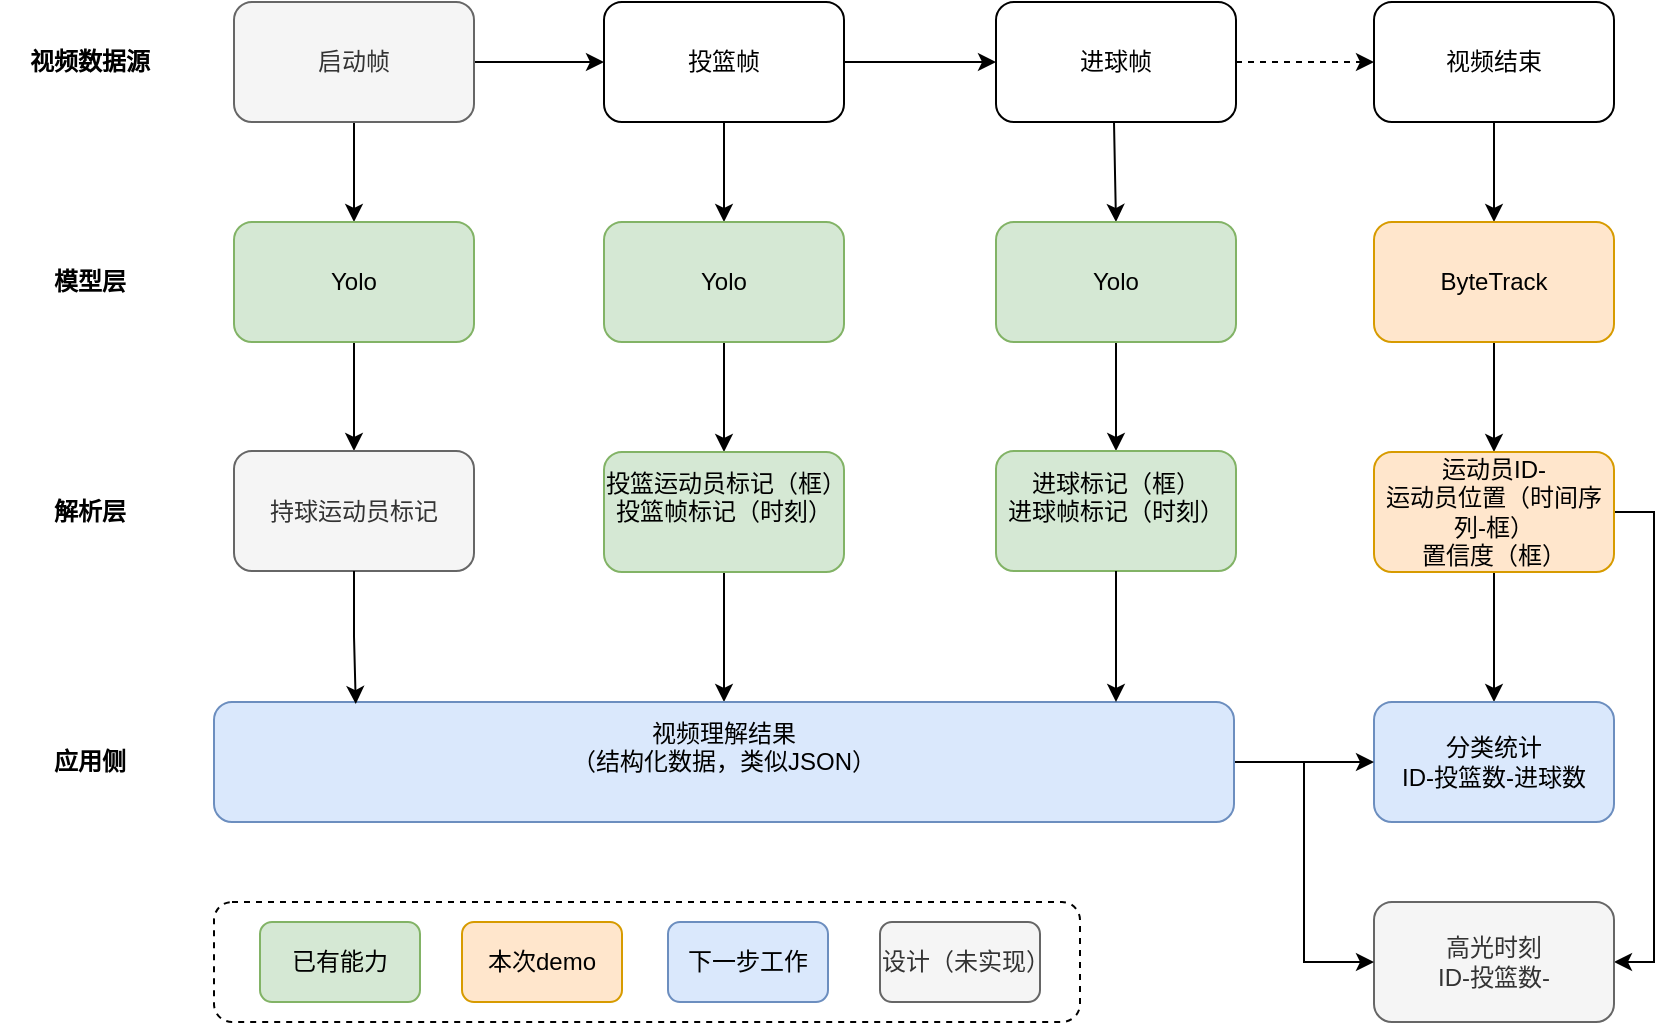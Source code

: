 <mxfile version="24.9.3">
  <diagram name="第 1 页" id="_Cz32m0UeyZbAlJcYrDN">
    <mxGraphModel dx="1306" dy="835" grid="1" gridSize="10" guides="1" tooltips="1" connect="1" arrows="1" fold="1" page="1" pageScale="1" pageWidth="827" pageHeight="1169" math="0" shadow="0">
      <root>
        <mxCell id="0" />
        <mxCell id="1" parent="0" />
        <mxCell id="YBBVw-wKU_-YF40z0CCw-42" value="" style="rounded=1;whiteSpace=wrap;html=1;dashed=1;" parent="1" vertex="1">
          <mxGeometry x="107" y="750" width="433" height="60" as="geometry" />
        </mxCell>
        <mxCell id="YBBVw-wKU_-YF40z0CCw-2" style="edgeStyle=orthogonalEdgeStyle;rounded=0;orthogonalLoop=1;jettySize=auto;html=1;exitX=1;exitY=0.5;exitDx=0;exitDy=0;" parent="1" source="YBBVw-wKU_-YF40z0CCw-1" target="YBBVw-wKU_-YF40z0CCw-3" edge="1">
          <mxGeometry relative="1" as="geometry">
            <mxPoint x="307" y="330" as="targetPoint" />
          </mxGeometry>
        </mxCell>
        <mxCell id="YBBVw-wKU_-YF40z0CCw-8" style="edgeStyle=orthogonalEdgeStyle;rounded=0;orthogonalLoop=1;jettySize=auto;html=1;exitX=0.5;exitY=1;exitDx=0;exitDy=0;entryX=0.5;entryY=0;entryDx=0;entryDy=0;" parent="1" source="YBBVw-wKU_-YF40z0CCw-1" target="YBBVw-wKU_-YF40z0CCw-9" edge="1">
          <mxGeometry relative="1" as="geometry">
            <mxPoint x="177" y="430" as="targetPoint" />
          </mxGeometry>
        </mxCell>
        <mxCell id="YBBVw-wKU_-YF40z0CCw-1" value="启动帧" style="rounded=1;whiteSpace=wrap;html=1;fillColor=#f5f5f5;fontColor=#333333;strokeColor=#666666;" parent="1" vertex="1">
          <mxGeometry x="117" y="300" width="120" height="60" as="geometry" />
        </mxCell>
        <mxCell id="YBBVw-wKU_-YF40z0CCw-5" style="edgeStyle=orthogonalEdgeStyle;rounded=0;orthogonalLoop=1;jettySize=auto;html=1;exitX=1;exitY=0.5;exitDx=0;exitDy=0;entryX=0;entryY=0.5;entryDx=0;entryDy=0;" parent="1" source="YBBVw-wKU_-YF40z0CCw-3" target="YBBVw-wKU_-YF40z0CCw-4" edge="1">
          <mxGeometry relative="1" as="geometry" />
        </mxCell>
        <mxCell id="YBBVw-wKU_-YF40z0CCw-3" value="投篮帧" style="rounded=1;whiteSpace=wrap;html=1;" parent="1" vertex="1">
          <mxGeometry x="302" y="300" width="120" height="60" as="geometry" />
        </mxCell>
        <mxCell id="YBBVw-wKU_-YF40z0CCw-7" style="edgeStyle=orthogonalEdgeStyle;rounded=0;orthogonalLoop=1;jettySize=auto;html=1;exitX=1;exitY=0.5;exitDx=0;exitDy=0;dashed=1;" parent="1" source="YBBVw-wKU_-YF40z0CCw-4" target="YBBVw-wKU_-YF40z0CCw-6" edge="1">
          <mxGeometry relative="1" as="geometry" />
        </mxCell>
        <mxCell id="YBBVw-wKU_-YF40z0CCw-4" value="进球帧" style="rounded=1;whiteSpace=wrap;html=1;" parent="1" vertex="1">
          <mxGeometry x="498" y="300" width="120" height="60" as="geometry" />
        </mxCell>
        <mxCell id="YBBVw-wKU_-YF40z0CCw-21" style="edgeStyle=orthogonalEdgeStyle;rounded=0;orthogonalLoop=1;jettySize=auto;html=1;exitX=0.5;exitY=1;exitDx=0;exitDy=0;entryX=0.5;entryY=0;entryDx=0;entryDy=0;" parent="1" source="YBBVw-wKU_-YF40z0CCw-6" target="YBBVw-wKU_-YF40z0CCw-20" edge="1">
          <mxGeometry relative="1" as="geometry" />
        </mxCell>
        <mxCell id="YBBVw-wKU_-YF40z0CCw-6" value="视频结束" style="rounded=1;whiteSpace=wrap;html=1;" parent="1" vertex="1">
          <mxGeometry x="687" y="300" width="120" height="60" as="geometry" />
        </mxCell>
        <mxCell id="YBBVw-wKU_-YF40z0CCw-10" style="edgeStyle=orthogonalEdgeStyle;rounded=0;orthogonalLoop=1;jettySize=auto;html=1;exitX=0.5;exitY=1;exitDx=0;exitDy=0;" parent="1" source="YBBVw-wKU_-YF40z0CCw-9" target="YBBVw-wKU_-YF40z0CCw-11" edge="1">
          <mxGeometry relative="1" as="geometry">
            <mxPoint x="177" y="530" as="targetPoint" />
          </mxGeometry>
        </mxCell>
        <mxCell id="YBBVw-wKU_-YF40z0CCw-9" value="Yolo" style="rounded=1;whiteSpace=wrap;html=1;fillColor=#d5e8d4;strokeColor=#82b366;" parent="1" vertex="1">
          <mxGeometry x="117" y="410" width="120" height="60" as="geometry" />
        </mxCell>
        <mxCell id="YBBVw-wKU_-YF40z0CCw-11" value="持球运动员标记" style="rounded=1;whiteSpace=wrap;html=1;fillColor=#f5f5f5;fontColor=#333333;strokeColor=#666666;" parent="1" vertex="1">
          <mxGeometry x="117" y="524.5" width="120" height="60" as="geometry" />
        </mxCell>
        <mxCell id="YBBVw-wKU_-YF40z0CCw-12" style="edgeStyle=orthogonalEdgeStyle;rounded=0;orthogonalLoop=1;jettySize=auto;html=1;exitX=0.5;exitY=1;exitDx=0;exitDy=0;entryX=0.5;entryY=0;entryDx=0;entryDy=0;" parent="1" source="YBBVw-wKU_-YF40z0CCw-3" target="YBBVw-wKU_-YF40z0CCw-14" edge="1">
          <mxGeometry relative="1" as="geometry">
            <mxPoint x="367" y="430" as="targetPoint" />
            <mxPoint x="367" y="360" as="sourcePoint" />
          </mxGeometry>
        </mxCell>
        <mxCell id="YBBVw-wKU_-YF40z0CCw-13" style="edgeStyle=orthogonalEdgeStyle;rounded=0;orthogonalLoop=1;jettySize=auto;html=1;exitX=0.5;exitY=1;exitDx=0;exitDy=0;" parent="1" source="YBBVw-wKU_-YF40z0CCw-14" target="YBBVw-wKU_-YF40z0CCw-15" edge="1">
          <mxGeometry relative="1" as="geometry">
            <mxPoint x="367" y="530" as="targetPoint" />
          </mxGeometry>
        </mxCell>
        <mxCell id="YBBVw-wKU_-YF40z0CCw-14" value="Yolo" style="rounded=1;whiteSpace=wrap;html=1;fillColor=#d5e8d4;strokeColor=#82b366;" parent="1" vertex="1">
          <mxGeometry x="302" y="410" width="120" height="60" as="geometry" />
        </mxCell>
        <mxCell id="YBBVw-wKU_-YF40z0CCw-38" style="edgeStyle=orthogonalEdgeStyle;rounded=0;orthogonalLoop=1;jettySize=auto;html=1;exitX=0.5;exitY=1;exitDx=0;exitDy=0;entryX=0.5;entryY=0;entryDx=0;entryDy=0;" parent="1" source="YBBVw-wKU_-YF40z0CCw-15" target="YBBVw-wKU_-YF40z0CCw-31" edge="1">
          <mxGeometry relative="1" as="geometry" />
        </mxCell>
        <mxCell id="YBBVw-wKU_-YF40z0CCw-15" value="投篮运动员标记（框）&lt;div&gt;投篮帧标记（&lt;span style=&quot;background-color: initial;&quot;&gt;时刻）&lt;/span&gt;&lt;/div&gt;&lt;div&gt;&lt;br&gt;&lt;/div&gt;" style="rounded=1;whiteSpace=wrap;html=1;fillColor=#d5e8d4;strokeColor=#82b366;" parent="1" vertex="1">
          <mxGeometry x="302" y="525" width="120" height="60" as="geometry" />
        </mxCell>
        <mxCell id="YBBVw-wKU_-YF40z0CCw-16" style="edgeStyle=orthogonalEdgeStyle;rounded=0;orthogonalLoop=1;jettySize=auto;html=1;exitX=0.5;exitY=1;exitDx=0;exitDy=0;entryX=0.5;entryY=0;entryDx=0;entryDy=0;" parent="1" target="YBBVw-wKU_-YF40z0CCw-18" edge="1">
          <mxGeometry relative="1" as="geometry">
            <mxPoint x="557" y="430" as="targetPoint" />
            <mxPoint x="557" y="360" as="sourcePoint" />
          </mxGeometry>
        </mxCell>
        <mxCell id="YBBVw-wKU_-YF40z0CCw-17" style="edgeStyle=orthogonalEdgeStyle;rounded=0;orthogonalLoop=1;jettySize=auto;html=1;exitX=0.5;exitY=1;exitDx=0;exitDy=0;" parent="1" source="YBBVw-wKU_-YF40z0CCw-18" target="YBBVw-wKU_-YF40z0CCw-19" edge="1">
          <mxGeometry relative="1" as="geometry">
            <mxPoint x="557" y="530" as="targetPoint" />
          </mxGeometry>
        </mxCell>
        <mxCell id="YBBVw-wKU_-YF40z0CCw-18" value="Yolo" style="rounded=1;whiteSpace=wrap;html=1;fillColor=#d5e8d4;strokeColor=#82b366;" parent="1" vertex="1">
          <mxGeometry x="498" y="410" width="120" height="60" as="geometry" />
        </mxCell>
        <mxCell id="YBBVw-wKU_-YF40z0CCw-19" value="进球标记（框）&lt;div&gt;进球帧标记（&lt;span style=&quot;background-color: initial;&quot;&gt;时刻）&lt;/span&gt;&lt;/div&gt;&lt;div&gt;&lt;br&gt;&lt;/div&gt;" style="rounded=1;whiteSpace=wrap;html=1;fillColor=#d5e8d4;strokeColor=#82b366;" parent="1" vertex="1">
          <mxGeometry x="498" y="524.5" width="120" height="60" as="geometry" />
        </mxCell>
        <mxCell id="YBBVw-wKU_-YF40z0CCw-22" style="edgeStyle=orthogonalEdgeStyle;rounded=0;orthogonalLoop=1;jettySize=auto;html=1;exitX=0.5;exitY=1;exitDx=0;exitDy=0;entryX=0.5;entryY=0;entryDx=0;entryDy=0;" parent="1" source="YBBVw-wKU_-YF40z0CCw-20" target="YBBVw-wKU_-YF40z0CCw-23" edge="1">
          <mxGeometry relative="1" as="geometry">
            <mxPoint x="747" y="520" as="targetPoint" />
          </mxGeometry>
        </mxCell>
        <mxCell id="YBBVw-wKU_-YF40z0CCw-20" value="ByteTrack" style="rounded=1;whiteSpace=wrap;html=1;fillColor=#ffe6cc;strokeColor=#d79b00;" parent="1" vertex="1">
          <mxGeometry x="687" y="410" width="120" height="60" as="geometry" />
        </mxCell>
        <mxCell id="YBBVw-wKU_-YF40z0CCw-25" style="edgeStyle=orthogonalEdgeStyle;rounded=0;orthogonalLoop=1;jettySize=auto;html=1;exitX=0.5;exitY=1;exitDx=0;exitDy=0;entryX=0.5;entryY=0;entryDx=0;entryDy=0;" parent="1" source="YBBVw-wKU_-YF40z0CCw-23" target="YBBVw-wKU_-YF40z0CCw-24" edge="1">
          <mxGeometry relative="1" as="geometry" />
        </mxCell>
        <mxCell id="YBBVw-wKU_-YF40z0CCw-35" style="edgeStyle=orthogonalEdgeStyle;rounded=0;orthogonalLoop=1;jettySize=auto;html=1;exitX=1;exitY=0.5;exitDx=0;exitDy=0;entryX=1;entryY=0.5;entryDx=0;entryDy=0;" parent="1" source="YBBVw-wKU_-YF40z0CCw-23" target="YBBVw-wKU_-YF40z0CCw-28" edge="1">
          <mxGeometry relative="1" as="geometry" />
        </mxCell>
        <mxCell id="YBBVw-wKU_-YF40z0CCw-23" value="运动员ID-&lt;div&gt;运动员位置（时间序列-框）&lt;/div&gt;&lt;div&gt;置信度（框）&lt;/div&gt;" style="rounded=1;whiteSpace=wrap;html=1;fillColor=#ffe6cc;strokeColor=#d79b00;" parent="1" vertex="1">
          <mxGeometry x="687" y="525" width="120" height="60" as="geometry" />
        </mxCell>
        <mxCell id="YBBVw-wKU_-YF40z0CCw-24" value="分类统计&lt;div&gt;ID-投篮数-进球数&lt;/div&gt;" style="rounded=1;whiteSpace=wrap;html=1;fillColor=#dae8fc;strokeColor=#6c8ebf;" parent="1" vertex="1">
          <mxGeometry x="687" y="650" width="120" height="60" as="geometry" />
        </mxCell>
        <mxCell id="YBBVw-wKU_-YF40z0CCw-28" value="高光时刻&lt;br&gt;&lt;div&gt;ID-投篮数-&lt;/div&gt;" style="rounded=1;whiteSpace=wrap;html=1;fillColor=#f5f5f5;strokeColor=#666666;fontColor=#333333;" parent="1" vertex="1">
          <mxGeometry x="687" y="750" width="120" height="60" as="geometry" />
        </mxCell>
        <mxCell id="YBBVw-wKU_-YF40z0CCw-33" style="edgeStyle=orthogonalEdgeStyle;rounded=0;orthogonalLoop=1;jettySize=auto;html=1;exitX=1;exitY=0.5;exitDx=0;exitDy=0;entryX=0;entryY=0.5;entryDx=0;entryDy=0;" parent="1" source="YBBVw-wKU_-YF40z0CCw-31" target="YBBVw-wKU_-YF40z0CCw-24" edge="1">
          <mxGeometry relative="1" as="geometry" />
        </mxCell>
        <mxCell id="YBBVw-wKU_-YF40z0CCw-34" style="edgeStyle=orthogonalEdgeStyle;rounded=0;orthogonalLoop=1;jettySize=auto;html=1;exitX=1;exitY=0.5;exitDx=0;exitDy=0;entryX=0;entryY=0.5;entryDx=0;entryDy=0;" parent="1" source="YBBVw-wKU_-YF40z0CCw-31" target="YBBVw-wKU_-YF40z0CCw-28" edge="1">
          <mxGeometry relative="1" as="geometry" />
        </mxCell>
        <mxCell id="YBBVw-wKU_-YF40z0CCw-31" value="视频理解结果&lt;div&gt;（结构化数据，类似JSON）&lt;br&gt;&lt;div&gt;&lt;br&gt;&lt;/div&gt;&lt;/div&gt;" style="rounded=1;whiteSpace=wrap;html=1;fillColor=#dae8fc;strokeColor=#6c8ebf;" parent="1" vertex="1">
          <mxGeometry x="107" y="650" width="510" height="60" as="geometry" />
        </mxCell>
        <mxCell id="YBBVw-wKU_-YF40z0CCw-32" style="edgeStyle=orthogonalEdgeStyle;rounded=0;orthogonalLoop=1;jettySize=auto;html=1;exitX=0.5;exitY=1;exitDx=0;exitDy=0;entryX=0.139;entryY=0.017;entryDx=0;entryDy=0;entryPerimeter=0;" parent="1" source="YBBVw-wKU_-YF40z0CCw-11" target="YBBVw-wKU_-YF40z0CCw-31" edge="1">
          <mxGeometry relative="1" as="geometry" />
        </mxCell>
        <mxCell id="YBBVw-wKU_-YF40z0CCw-37" value="设计（未实现）" style="rounded=1;whiteSpace=wrap;html=1;fillColor=#f5f5f5;fontColor=#333333;strokeColor=#666666;" parent="1" vertex="1">
          <mxGeometry x="440" y="760" width="80" height="40" as="geometry" />
        </mxCell>
        <mxCell id="YBBVw-wKU_-YF40z0CCw-39" style="edgeStyle=orthogonalEdgeStyle;rounded=0;orthogonalLoop=1;jettySize=auto;html=1;exitX=0.5;exitY=1;exitDx=0;exitDy=0;" parent="1" source="YBBVw-wKU_-YF40z0CCw-19" edge="1">
          <mxGeometry relative="1" as="geometry">
            <mxPoint x="558" y="650" as="targetPoint" />
          </mxGeometry>
        </mxCell>
        <mxCell id="YBBVw-wKU_-YF40z0CCw-40" value="已有能力" style="rounded=1;whiteSpace=wrap;html=1;fillColor=#d5e8d4;strokeColor=#82b366;" parent="1" vertex="1">
          <mxGeometry x="130" y="760" width="80" height="40" as="geometry" />
        </mxCell>
        <mxCell id="YBBVw-wKU_-YF40z0CCw-41" value="本次demo" style="rounded=1;whiteSpace=wrap;html=1;fillColor=#ffe6cc;strokeColor=#d79b00;" parent="1" vertex="1">
          <mxGeometry x="231" y="760" width="80" height="40" as="geometry" />
        </mxCell>
        <mxCell id="YBBVw-wKU_-YF40z0CCw-43" value="视频数据源" style="text;html=1;align=center;verticalAlign=middle;whiteSpace=wrap;rounded=0;fontStyle=1" parent="1" vertex="1">
          <mxGeometry y="315" width="90" height="30" as="geometry" />
        </mxCell>
        <mxCell id="YBBVw-wKU_-YF40z0CCw-44" value="模型层" style="text;html=1;align=center;verticalAlign=middle;whiteSpace=wrap;rounded=0;fontStyle=1" parent="1" vertex="1">
          <mxGeometry y="425" width="90" height="30" as="geometry" />
        </mxCell>
        <mxCell id="YBBVw-wKU_-YF40z0CCw-45" value="解析层" style="text;html=1;align=center;verticalAlign=middle;whiteSpace=wrap;rounded=0;fontStyle=1" parent="1" vertex="1">
          <mxGeometry y="539.5" width="90" height="30" as="geometry" />
        </mxCell>
        <mxCell id="YBBVw-wKU_-YF40z0CCw-46" value="应用侧" style="text;html=1;align=center;verticalAlign=middle;whiteSpace=wrap;rounded=0;fontStyle=1" parent="1" vertex="1">
          <mxGeometry y="665" width="90" height="30" as="geometry" />
        </mxCell>
        <mxCell id="rJysaPDNNp3cmI1USlFu-1" value="下一步工作" style="rounded=1;whiteSpace=wrap;html=1;fillColor=#dae8fc;strokeColor=#6c8ebf;" vertex="1" parent="1">
          <mxGeometry x="334" y="760" width="80" height="40" as="geometry" />
        </mxCell>
      </root>
    </mxGraphModel>
  </diagram>
</mxfile>
